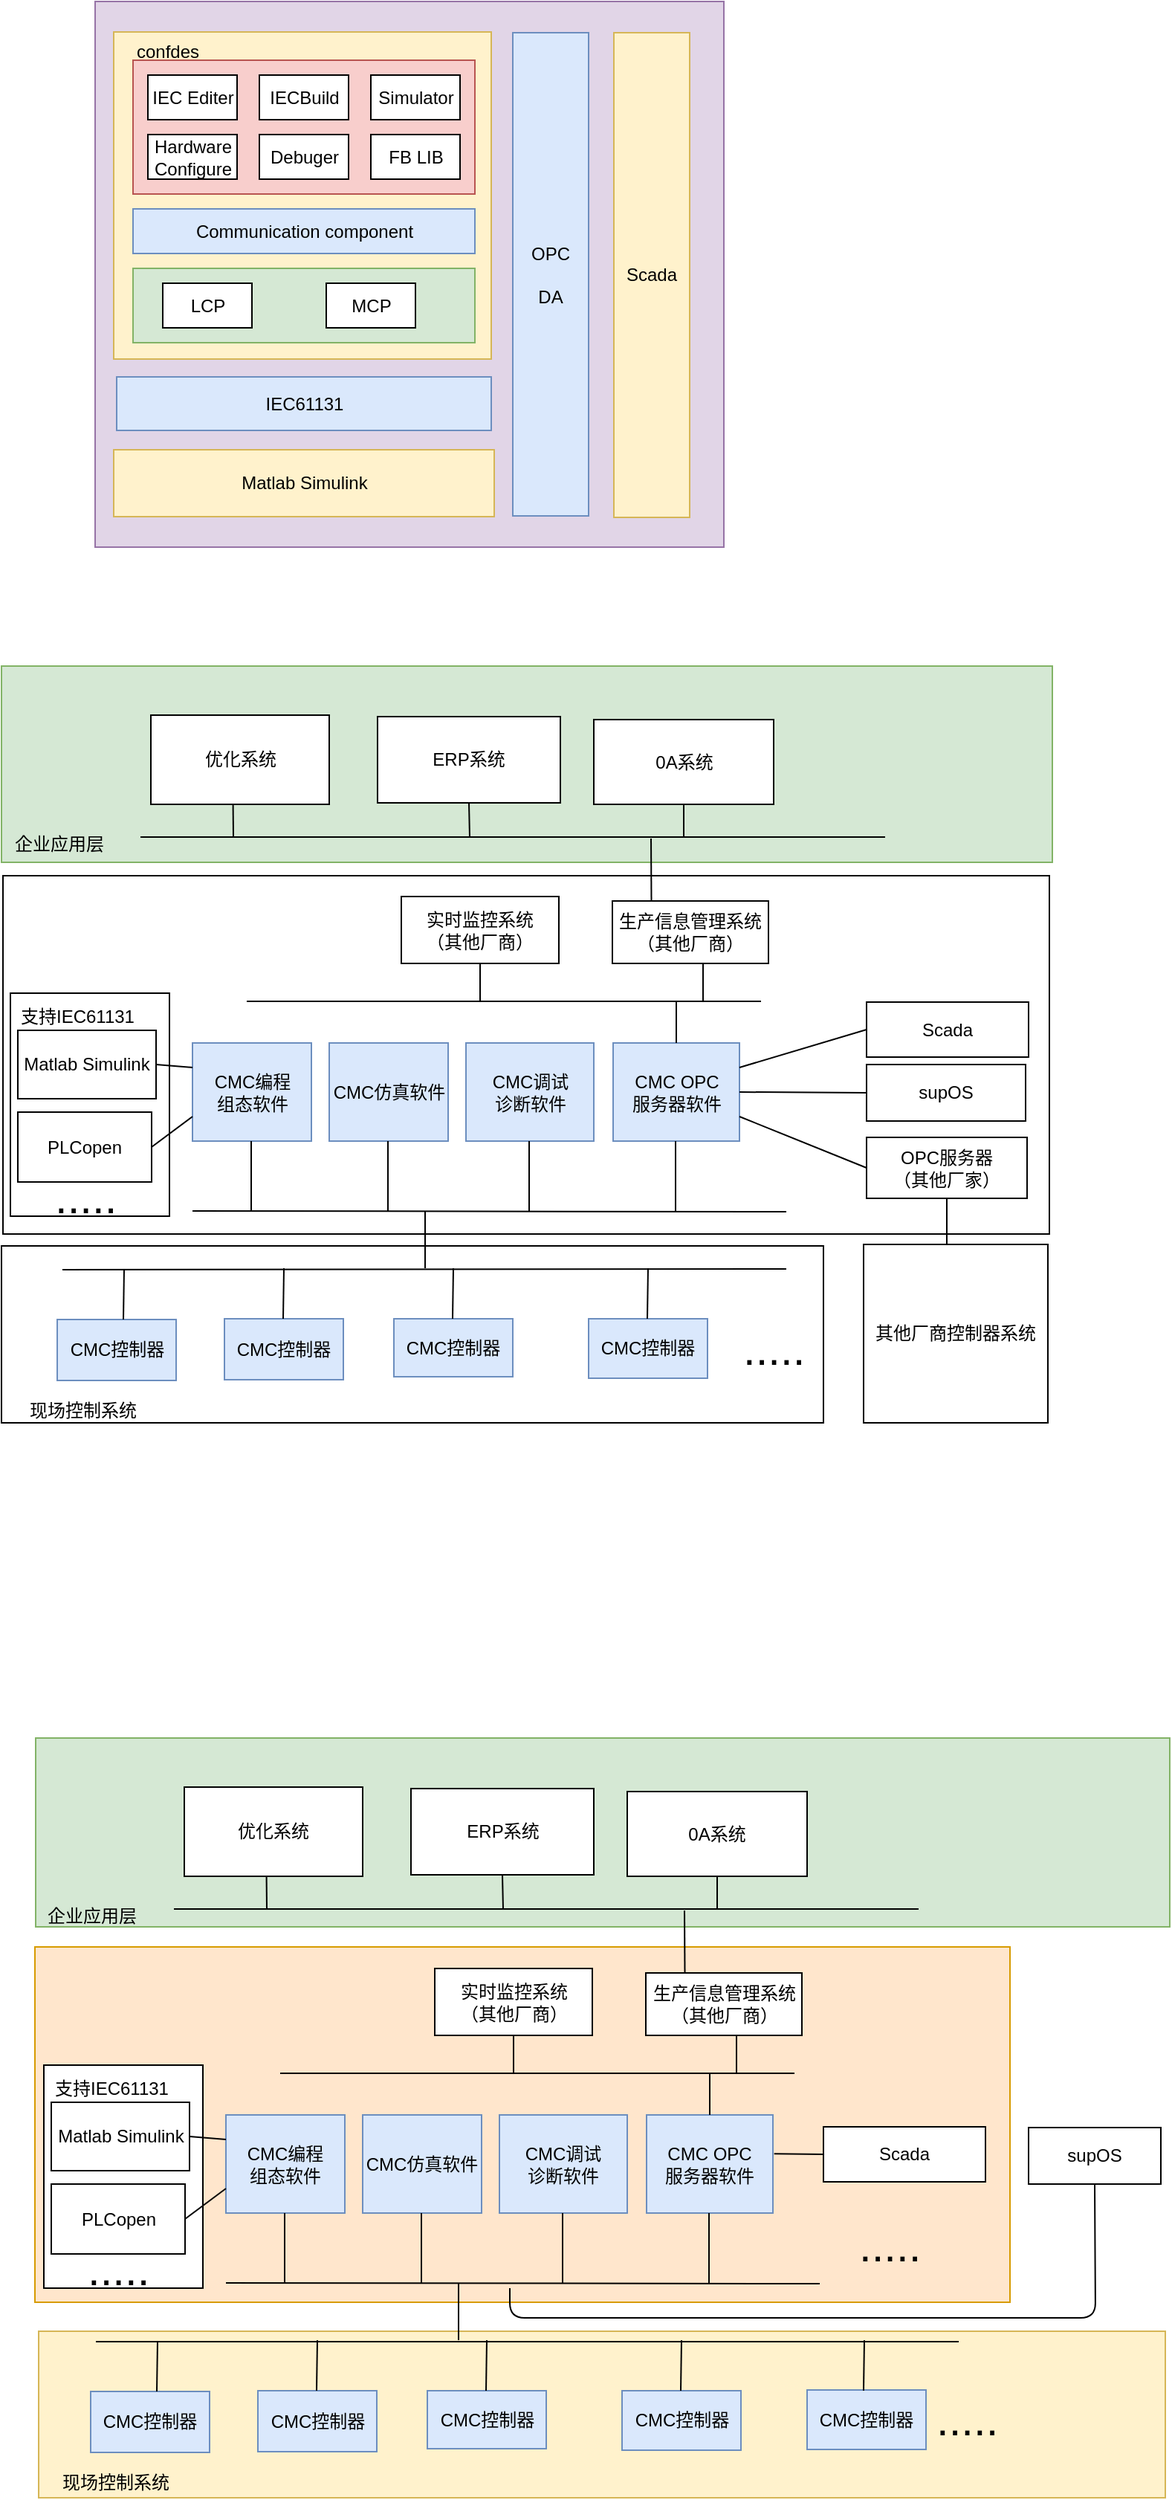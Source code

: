 <mxfile version="12.2.6" type="github" pages="1">
  <diagram id="X2vVQ79vodiJDOU-1dmY" name="Page-1">
    <mxGraphModel dx="1173" dy="629" grid="0" gridSize="10" guides="1" tooltips="1" connect="1" arrows="1" fold="1" page="1" pageScale="1" pageWidth="827" pageHeight="1169" math="0" shadow="0">
      <root>
        <mxCell id="0"/>
        <mxCell id="1" parent="0"/>
        <mxCell id="jsY58lBf7UuHs69GCGZg-60" value="" style="rounded=0;whiteSpace=wrap;html=1;" vertex="1" parent="1">
          <mxGeometry x="39" y="783" width="704" height="241" as="geometry"/>
        </mxCell>
        <mxCell id="jsY58lBf7UuHs69GCGZg-82" value="" style="rounded=0;whiteSpace=wrap;html=1;" vertex="1" parent="1">
          <mxGeometry x="44" y="862" width="107" height="150" as="geometry"/>
        </mxCell>
        <mxCell id="jsY58lBf7UuHs69GCGZg-80" value="" style="rounded=0;whiteSpace=wrap;html=1;fillColor=#d5e8d4;strokeColor=#82b366;" vertex="1" parent="1">
          <mxGeometry x="38" y="642" width="707" height="132" as="geometry"/>
        </mxCell>
        <mxCell id="jsY58lBf7UuHs69GCGZg-41" value="" style="rounded=0;whiteSpace=wrap;html=1;" vertex="1" parent="1">
          <mxGeometry x="38" y="1032" width="553" height="119" as="geometry"/>
        </mxCell>
        <mxCell id="29Fu6ePBGddKuSXw-dip-40" value="" style="rounded=0;whiteSpace=wrap;html=1;fillColor=#e1d5e7;strokeColor=#9673a6;" parent="1" vertex="1">
          <mxGeometry x="101" y="195" width="423" height="367" as="geometry"/>
        </mxCell>
        <mxCell id="29Fu6ePBGddKuSXw-dip-6" value="" style="rounded=0;whiteSpace=wrap;html=1;fillColor=#fff2cc;strokeColor=#d6b656;" parent="1" vertex="1">
          <mxGeometry x="113.5" y="215.5" width="254" height="220" as="geometry"/>
        </mxCell>
        <mxCell id="29Fu6ePBGddKuSXw-dip-10" value="" style="rounded=0;whiteSpace=wrap;html=1;fillColor=#f8cecc;strokeColor=#b85450;" parent="1" vertex="1">
          <mxGeometry x="126.5" y="234.5" width="230" height="90" as="geometry"/>
        </mxCell>
        <mxCell id="29Fu6ePBGddKuSXw-dip-11" value="IEC Editer" style="rounded=0;whiteSpace=wrap;html=1;" parent="1" vertex="1">
          <mxGeometry x="136.5" y="244.5" width="60" height="30" as="geometry"/>
        </mxCell>
        <mxCell id="29Fu6ePBGddKuSXw-dip-12" value="IECBuild" style="rounded=0;whiteSpace=wrap;html=1;" parent="1" vertex="1">
          <mxGeometry x="211.5" y="244.5" width="60" height="30" as="geometry"/>
        </mxCell>
        <mxCell id="29Fu6ePBGddKuSXw-dip-13" value="Debuger" style="rounded=0;whiteSpace=wrap;html=1;" parent="1" vertex="1">
          <mxGeometry x="211.5" y="284.5" width="60" height="30" as="geometry"/>
        </mxCell>
        <mxCell id="29Fu6ePBGddKuSXw-dip-16" value="confdes" style="text;html=1;resizable=0;points=[];autosize=1;align=left;verticalAlign=top;spacingTop=-4;" parent="1" vertex="1">
          <mxGeometry x="126.5" y="218.5" width="60" height="20" as="geometry"/>
        </mxCell>
        <mxCell id="29Fu6ePBGddKuSXw-dip-21" value="Simulator" style="rounded=0;whiteSpace=wrap;html=1;" parent="1" vertex="1">
          <mxGeometry x="286.5" y="244.5" width="60" height="30" as="geometry"/>
        </mxCell>
        <mxCell id="29Fu6ePBGddKuSXw-dip-22" value="&lt;div&gt;Hardware&lt;/div&gt;&lt;div&gt;&lt;span id=&quot;w_520&quot; class=&quot;high-light-bg&quot;&gt;Configure&lt;/span&gt;&lt;/div&gt;" style="rounded=0;whiteSpace=wrap;html=1;" parent="1" vertex="1">
          <mxGeometry x="136.5" y="284.5" width="60" height="30" as="geometry"/>
        </mxCell>
        <mxCell id="29Fu6ePBGddKuSXw-dip-23" value="FB LIB" style="rounded=0;whiteSpace=wrap;html=1;" parent="1" vertex="1">
          <mxGeometry x="286.5" y="284.5" width="60" height="30" as="geometry"/>
        </mxCell>
        <mxCell id="29Fu6ePBGddKuSXw-dip-26" value="Communication component" style="rounded=0;whiteSpace=wrap;html=1;fillColor=#dae8fc;strokeColor=#6c8ebf;" parent="1" vertex="1">
          <mxGeometry x="126.5" y="334.5" width="230" height="30" as="geometry"/>
        </mxCell>
        <mxCell id="29Fu6ePBGddKuSXw-dip-29" value="" style="rounded=0;whiteSpace=wrap;html=1;fillColor=#d5e8d4;strokeColor=#82b366;" parent="1" vertex="1">
          <mxGeometry x="126.5" y="374.5" width="230" height="50" as="geometry"/>
        </mxCell>
        <mxCell id="29Fu6ePBGddKuSXw-dip-31" value="LCP" style="rounded=0;whiteSpace=wrap;html=1;" parent="1" vertex="1">
          <mxGeometry x="146.5" y="384.5" width="60" height="30" as="geometry"/>
        </mxCell>
        <mxCell id="29Fu6ePBGddKuSXw-dip-32" value="MCP" style="rounded=0;whiteSpace=wrap;html=1;" parent="1" vertex="1">
          <mxGeometry x="256.5" y="384.5" width="60" height="30" as="geometry"/>
        </mxCell>
        <mxCell id="29Fu6ePBGddKuSXw-dip-35" value="&lt;div&gt;&lt;font style=&quot;font-size: 12px&quot;&gt;OPC&lt;/font&gt;&lt;/div&gt;&lt;div&gt;&lt;font style=&quot;font-size: 12px&quot;&gt;&lt;br&gt;&lt;/font&gt;&lt;/div&gt;&lt;div&gt;&lt;font style=&quot;font-size: 12px&quot;&gt; DA&lt;/font&gt;&lt;/div&gt;" style="rounded=0;whiteSpace=wrap;html=1;fillColor=#dae8fc;strokeColor=#6c8ebf;" parent="1" vertex="1">
          <mxGeometry x="382" y="216" width="51" height="325" as="geometry"/>
        </mxCell>
        <mxCell id="29Fu6ePBGddKuSXw-dip-36" value="Scada" style="rounded=0;whiteSpace=wrap;html=1;fillColor=#fff2cc;strokeColor=#d6b656;" parent="1" vertex="1">
          <mxGeometry x="450" y="216" width="51" height="326" as="geometry"/>
        </mxCell>
        <mxCell id="29Fu6ePBGddKuSXw-dip-37" value="IEC61131" style="rounded=0;whiteSpace=wrap;html=1;fillColor=#dae8fc;strokeColor=#6c8ebf;" parent="1" vertex="1">
          <mxGeometry x="115.5" y="447.5" width="252" height="36" as="geometry"/>
        </mxCell>
        <mxCell id="29Fu6ePBGddKuSXw-dip-38" value="Matlab Simulink" style="rounded=0;whiteSpace=wrap;html=1;fillColor=#fff2cc;strokeColor=#d6b656;" parent="1" vertex="1">
          <mxGeometry x="113.5" y="496.5" width="256" height="45" as="geometry"/>
        </mxCell>
        <mxCell id="jsY58lBf7UuHs69GCGZg-1" value="&lt;div&gt;CMC编程&lt;/div&gt;&lt;div&gt;组态软件&lt;/div&gt;" style="rounded=0;whiteSpace=wrap;html=1;fillColor=#dae8fc;strokeColor=#6c8ebf;" vertex="1" parent="1">
          <mxGeometry x="166.5" y="895.5" width="80" height="66" as="geometry"/>
        </mxCell>
        <mxCell id="jsY58lBf7UuHs69GCGZg-2" value="CMC仿真软件" style="rounded=0;whiteSpace=wrap;html=1;fillColor=#dae8fc;strokeColor=#6c8ebf;" vertex="1" parent="1">
          <mxGeometry x="258.5" y="895.5" width="80" height="66" as="geometry"/>
        </mxCell>
        <mxCell id="jsY58lBf7UuHs69GCGZg-3" value="&lt;div&gt;CMC OPC&lt;/div&gt;&lt;div&gt;服务器软件&lt;br&gt;&lt;/div&gt;" style="rounded=0;whiteSpace=wrap;html=1;fillColor=#dae8fc;strokeColor=#6c8ebf;" vertex="1" parent="1">
          <mxGeometry x="449.5" y="895.5" width="85" height="66" as="geometry"/>
        </mxCell>
        <mxCell id="jsY58lBf7UuHs69GCGZg-4" value="&lt;div&gt;CMC调试&lt;/div&gt;&lt;div&gt;诊断软件&lt;/div&gt;" style="rounded=0;whiteSpace=wrap;html=1;fillColor=#dae8fc;strokeColor=#6c8ebf;" vertex="1" parent="1">
          <mxGeometry x="350.5" y="895.5" width="86" height="66" as="geometry"/>
        </mxCell>
        <mxCell id="jsY58lBf7UuHs69GCGZg-8" value="" style="endArrow=none;html=1;" edge="1" parent="1">
          <mxGeometry width="50" height="50" relative="1" as="geometry">
            <mxPoint x="203" y="867.5" as="sourcePoint"/>
            <mxPoint x="549" y="867.5" as="targetPoint"/>
          </mxGeometry>
        </mxCell>
        <mxCell id="jsY58lBf7UuHs69GCGZg-9" value="" style="endArrow=none;html=1;exitX=0.5;exitY=0;exitDx=0;exitDy=0;" edge="1" parent="1" source="jsY58lBf7UuHs69GCGZg-3">
          <mxGeometry width="50" height="50" relative="1" as="geometry">
            <mxPoint x="114" y="1032.5" as="sourcePoint"/>
            <mxPoint x="492" y="868" as="targetPoint"/>
          </mxGeometry>
        </mxCell>
        <mxCell id="jsY58lBf7UuHs69GCGZg-11" value="&lt;div&gt;生产信息管理系统&lt;/div&gt;（其他厂商）" style="rounded=0;whiteSpace=wrap;html=1;" vertex="1" parent="1">
          <mxGeometry x="449" y="800" width="105" height="42" as="geometry"/>
        </mxCell>
        <mxCell id="jsY58lBf7UuHs69GCGZg-12" value="&lt;div&gt;实时监控系统&lt;/div&gt;&lt;div&gt;（其他厂商）&lt;br&gt;&lt;/div&gt;" style="rounded=0;whiteSpace=wrap;html=1;" vertex="1" parent="1">
          <mxGeometry x="307" y="797" width="106" height="45" as="geometry"/>
        </mxCell>
        <mxCell id="jsY58lBf7UuHs69GCGZg-13" value="" style="endArrow=none;html=1;entryX=0.5;entryY=1;entryDx=0;entryDy=0;" edge="1" parent="1" target="jsY58lBf7UuHs69GCGZg-12">
          <mxGeometry width="50" height="50" relative="1" as="geometry">
            <mxPoint x="360" y="868" as="sourcePoint"/>
            <mxPoint x="151" y="1021" as="targetPoint"/>
          </mxGeometry>
        </mxCell>
        <mxCell id="jsY58lBf7UuHs69GCGZg-14" value="" style="endArrow=none;html=1;entryX=0.5;entryY=1;entryDx=0;entryDy=0;" edge="1" parent="1">
          <mxGeometry width="50" height="50" relative="1" as="geometry">
            <mxPoint x="510" y="868" as="sourcePoint"/>
            <mxPoint x="510" y="842" as="targetPoint"/>
          </mxGeometry>
        </mxCell>
        <mxCell id="jsY58lBf7UuHs69GCGZg-15" value="Scada" style="rounded=0;whiteSpace=wrap;html=1;" vertex="1" parent="1">
          <mxGeometry x="620" y="868" width="109" height="37" as="geometry"/>
        </mxCell>
        <mxCell id="jsY58lBf7UuHs69GCGZg-17" value="" style="endArrow=none;html=1;" edge="1" parent="1">
          <mxGeometry width="50" height="50" relative="1" as="geometry">
            <mxPoint x="166.5" y="1008.5" as="sourcePoint"/>
            <mxPoint x="566" y="1009" as="targetPoint"/>
          </mxGeometry>
        </mxCell>
        <mxCell id="jsY58lBf7UuHs69GCGZg-18" value="" style="endArrow=none;html=1;exitX=0.5;exitY=0;exitDx=0;exitDy=0;" edge="1" parent="1">
          <mxGeometry width="50" height="50" relative="1" as="geometry">
            <mxPoint x="206" y="1009.0" as="sourcePoint"/>
            <mxPoint x="206" y="961.5" as="targetPoint"/>
          </mxGeometry>
        </mxCell>
        <mxCell id="jsY58lBf7UuHs69GCGZg-19" value="" style="endArrow=none;html=1;exitX=0.5;exitY=0;exitDx=0;exitDy=0;" edge="1" parent="1">
          <mxGeometry width="50" height="50" relative="1" as="geometry">
            <mxPoint x="298" y="1009.0" as="sourcePoint"/>
            <mxPoint x="298" y="961.5" as="targetPoint"/>
          </mxGeometry>
        </mxCell>
        <mxCell id="jsY58lBf7UuHs69GCGZg-20" value="" style="endArrow=none;html=1;exitX=0.5;exitY=0;exitDx=0;exitDy=0;" edge="1" parent="1">
          <mxGeometry width="50" height="50" relative="1" as="geometry">
            <mxPoint x="393" y="1009.0" as="sourcePoint"/>
            <mxPoint x="393" y="961.5" as="targetPoint"/>
          </mxGeometry>
        </mxCell>
        <mxCell id="jsY58lBf7UuHs69GCGZg-21" value="" style="endArrow=none;html=1;exitX=0.5;exitY=0;exitDx=0;exitDy=0;" edge="1" parent="1">
          <mxGeometry width="50" height="50" relative="1" as="geometry">
            <mxPoint x="491.5" y="1009.0" as="sourcePoint"/>
            <mxPoint x="491.5" y="961.5" as="targetPoint"/>
          </mxGeometry>
        </mxCell>
        <mxCell id="jsY58lBf7UuHs69GCGZg-24" value="" style="endArrow=none;html=1;exitX=0;exitY=0.5;exitDx=0;exitDy=0;entryX=1;entryY=0.25;entryDx=0;entryDy=0;" edge="1" parent="1" source="jsY58lBf7UuHs69GCGZg-15" target="jsY58lBf7UuHs69GCGZg-3">
          <mxGeometry width="50" height="50" relative="1" as="geometry">
            <mxPoint x="501.5" y="1019.0" as="sourcePoint"/>
            <mxPoint x="501.5" y="971.5" as="targetPoint"/>
          </mxGeometry>
        </mxCell>
        <mxCell id="jsY58lBf7UuHs69GCGZg-25" value="supOS" style="rounded=0;whiteSpace=wrap;html=1;" vertex="1" parent="1">
          <mxGeometry x="620" y="910" width="107" height="38" as="geometry"/>
        </mxCell>
        <mxCell id="jsY58lBf7UuHs69GCGZg-26" value="" style="endArrow=none;html=1;exitX=0;exitY=0.5;exitDx=0;exitDy=0;entryX=1;entryY=0.5;entryDx=0;entryDy=0;" edge="1" parent="1" source="jsY58lBf7UuHs69GCGZg-25" target="jsY58lBf7UuHs69GCGZg-3">
          <mxGeometry width="50" height="50" relative="1" as="geometry">
            <mxPoint x="601.5" y="896.5" as="sourcePoint"/>
            <mxPoint x="544.5" y="922" as="targetPoint"/>
          </mxGeometry>
        </mxCell>
        <mxCell id="jsY58lBf7UuHs69GCGZg-27" value="CMC控制器" style="rounded=0;whiteSpace=wrap;html=1;fillColor=#dae8fc;strokeColor=#6c8ebf;" vertex="1" parent="1">
          <mxGeometry x="188" y="1081" width="80" height="41" as="geometry"/>
        </mxCell>
        <mxCell id="jsY58lBf7UuHs69GCGZg-28" value="CMC控制器" style="rounded=0;whiteSpace=wrap;html=1;fillColor=#dae8fc;strokeColor=#6c8ebf;" vertex="1" parent="1">
          <mxGeometry x="302" y="1081" width="80" height="39" as="geometry"/>
        </mxCell>
        <mxCell id="jsY58lBf7UuHs69GCGZg-30" value="CMC控制器" style="rounded=0;whiteSpace=wrap;html=1;fillColor=#dae8fc;strokeColor=#6c8ebf;" vertex="1" parent="1">
          <mxGeometry x="433" y="1081" width="80" height="40" as="geometry"/>
        </mxCell>
        <mxCell id="jsY58lBf7UuHs69GCGZg-33" value="" style="endArrow=none;html=1;" edge="1" parent="1">
          <mxGeometry width="50" height="50" relative="1" as="geometry">
            <mxPoint x="79" y="1048" as="sourcePoint"/>
            <mxPoint x="566" y="1047.5" as="targetPoint"/>
          </mxGeometry>
        </mxCell>
        <mxCell id="jsY58lBf7UuHs69GCGZg-34" value="" style="endArrow=none;html=1;exitX=0.5;exitY=0;exitDx=0;exitDy=0;" edge="1" parent="1">
          <mxGeometry width="50" height="50" relative="1" as="geometry">
            <mxPoint x="227.5" y="1081.0" as="sourcePoint"/>
            <mxPoint x="228" y="1047" as="targetPoint"/>
          </mxGeometry>
        </mxCell>
        <mxCell id="jsY58lBf7UuHs69GCGZg-35" value="" style="endArrow=none;html=1;exitX=0.5;exitY=0;exitDx=0;exitDy=0;" edge="1" parent="1">
          <mxGeometry width="50" height="50" relative="1" as="geometry">
            <mxPoint x="341.5" y="1081.0" as="sourcePoint"/>
            <mxPoint x="342" y="1047" as="targetPoint"/>
          </mxGeometry>
        </mxCell>
        <mxCell id="jsY58lBf7UuHs69GCGZg-36" value="" style="endArrow=none;html=1;exitX=0.5;exitY=0;exitDx=0;exitDy=0;" edge="1" parent="1">
          <mxGeometry width="50" height="50" relative="1" as="geometry">
            <mxPoint x="472.5" y="1081.0" as="sourcePoint"/>
            <mxPoint x="473" y="1047" as="targetPoint"/>
          </mxGeometry>
        </mxCell>
        <mxCell id="jsY58lBf7UuHs69GCGZg-38" value="&lt;font style=&quot;font-size: 30px&quot;&gt;.....&lt;/font&gt;" style="text;html=1;resizable=0;points=[];autosize=1;align=left;verticalAlign=top;spacingTop=-4;" vertex="1" parent="1">
          <mxGeometry x="534.5" y="1081" width="52" height="21" as="geometry"/>
        </mxCell>
        <mxCell id="jsY58lBf7UuHs69GCGZg-43" value="现场控制系统" style="text;html=1;resizable=0;points=[];autosize=1;align=left;verticalAlign=top;spacingTop=-4;" vertex="1" parent="1">
          <mxGeometry x="54.5" y="1133" width="82" height="14" as="geometry"/>
        </mxCell>
        <mxCell id="jsY58lBf7UuHs69GCGZg-44" value="" style="endArrow=none;html=1;" edge="1" parent="1">
          <mxGeometry width="50" height="50" relative="1" as="geometry">
            <mxPoint x="323" y="1047" as="sourcePoint"/>
            <mxPoint x="323" y="1009" as="targetPoint"/>
          </mxGeometry>
        </mxCell>
        <mxCell id="jsY58lBf7UuHs69GCGZg-45" value="OPC服务器&lt;br&gt;（其他厂家）" style="rounded=0;whiteSpace=wrap;html=1;" vertex="1" parent="1">
          <mxGeometry x="620" y="959" width="108" height="41" as="geometry"/>
        </mxCell>
        <mxCell id="jsY58lBf7UuHs69GCGZg-46" value="" style="endArrow=none;html=1;exitX=0;exitY=0.5;exitDx=0;exitDy=0;entryX=1;entryY=0.75;entryDx=0;entryDy=0;" edge="1" parent="1" source="jsY58lBf7UuHs69GCGZg-45" target="jsY58lBf7UuHs69GCGZg-3">
          <mxGeometry width="50" height="50" relative="1" as="geometry">
            <mxPoint x="630" y="934" as="sourcePoint"/>
            <mxPoint x="544.5" y="938.5" as="targetPoint"/>
          </mxGeometry>
        </mxCell>
        <mxCell id="jsY58lBf7UuHs69GCGZg-47" value="其他厂商控制器系统" style="rounded=0;whiteSpace=wrap;html=1;" vertex="1" parent="1">
          <mxGeometry x="618" y="1031" width="124" height="120" as="geometry"/>
        </mxCell>
        <mxCell id="jsY58lBf7UuHs69GCGZg-48" value="" style="endArrow=none;html=1;entryX=0.5;entryY=1;entryDx=0;entryDy=0;" edge="1" parent="1" target="jsY58lBf7UuHs69GCGZg-45">
          <mxGeometry width="50" height="50" relative="1" as="geometry">
            <mxPoint x="674" y="1031" as="sourcePoint"/>
            <mxPoint x="151" y="1176" as="targetPoint"/>
          </mxGeometry>
        </mxCell>
        <mxCell id="jsY58lBf7UuHs69GCGZg-50" value="Matlab Simulink" style="rounded=0;whiteSpace=wrap;html=1;" vertex="1" parent="1">
          <mxGeometry x="49" y="887" width="93" height="46" as="geometry"/>
        </mxCell>
        <mxCell id="jsY58lBf7UuHs69GCGZg-53" value="PLCopen" style="rounded=0;whiteSpace=wrap;html=1;" vertex="1" parent="1">
          <mxGeometry x="49" y="942" width="90" height="47" as="geometry"/>
        </mxCell>
        <mxCell id="jsY58lBf7UuHs69GCGZg-55" value="CMC控制器" style="rounded=0;whiteSpace=wrap;html=1;fillColor=#dae8fc;strokeColor=#6c8ebf;" vertex="1" parent="1">
          <mxGeometry x="75.5" y="1081.5" width="80" height="41" as="geometry"/>
        </mxCell>
        <mxCell id="jsY58lBf7UuHs69GCGZg-56" value="" style="endArrow=none;html=1;exitX=0.5;exitY=0;exitDx=0;exitDy=0;" edge="1" parent="1">
          <mxGeometry width="50" height="50" relative="1" as="geometry">
            <mxPoint x="120" y="1081.5" as="sourcePoint"/>
            <mxPoint x="120.5" y="1047.5" as="targetPoint"/>
          </mxGeometry>
        </mxCell>
        <mxCell id="jsY58lBf7UuHs69GCGZg-57" value="" style="endArrow=none;html=1;entryX=0;entryY=0.25;entryDx=0;entryDy=0;exitX=1;exitY=0.5;exitDx=0;exitDy=0;" edge="1" parent="1" source="jsY58lBf7UuHs69GCGZg-50" target="jsY58lBf7UuHs69GCGZg-1">
          <mxGeometry width="50" height="50" relative="1" as="geometry">
            <mxPoint x="34" y="1222" as="sourcePoint"/>
            <mxPoint x="84" y="1172" as="targetPoint"/>
          </mxGeometry>
        </mxCell>
        <mxCell id="jsY58lBf7UuHs69GCGZg-58" value="" style="endArrow=none;html=1;entryX=0;entryY=0.75;entryDx=0;entryDy=0;exitX=1;exitY=0.5;exitDx=0;exitDy=0;" edge="1" parent="1" source="jsY58lBf7UuHs69GCGZg-53" target="jsY58lBf7UuHs69GCGZg-1">
          <mxGeometry width="50" height="50" relative="1" as="geometry">
            <mxPoint x="137" y="920" as="sourcePoint"/>
            <mxPoint x="176.5" y="922" as="targetPoint"/>
          </mxGeometry>
        </mxCell>
        <mxCell id="jsY58lBf7UuHs69GCGZg-59" value="&lt;font style=&quot;font-size: 30px&quot;&gt;.....&lt;/font&gt;" style="text;html=1;resizable=0;points=[];autosize=1;align=left;verticalAlign=top;spacingTop=-4;" vertex="1" parent="1">
          <mxGeometry x="71.5" y="978.5" width="52" height="21" as="geometry"/>
        </mxCell>
        <mxCell id="jsY58lBf7UuHs69GCGZg-64" value="0A系统" style="rounded=0;whiteSpace=wrap;html=1;" vertex="1" parent="1">
          <mxGeometry x="436.5" y="678" width="121" height="57" as="geometry"/>
        </mxCell>
        <mxCell id="jsY58lBf7UuHs69GCGZg-65" value="ERP系统" style="rounded=0;whiteSpace=wrap;html=1;" vertex="1" parent="1">
          <mxGeometry x="291" y="676" width="123" height="58" as="geometry"/>
        </mxCell>
        <mxCell id="jsY58lBf7UuHs69GCGZg-66" value="优化系统" style="rounded=0;whiteSpace=wrap;html=1;" vertex="1" parent="1">
          <mxGeometry x="138.5" y="675" width="120" height="60" as="geometry"/>
        </mxCell>
        <mxCell id="jsY58lBf7UuHs69GCGZg-73" value="" style="endArrow=none;html=1;entryX=0.5;entryY=1;entryDx=0;entryDy=0;" edge="1" parent="1" target="jsY58lBf7UuHs69GCGZg-65">
          <mxGeometry width="50" height="50" relative="1" as="geometry">
            <mxPoint x="353" y="757" as="sourcePoint"/>
            <mxPoint x="218.5" y="754" as="targetPoint"/>
          </mxGeometry>
        </mxCell>
        <mxCell id="jsY58lBf7UuHs69GCGZg-74" value="" style="endArrow=none;html=1;" edge="1" parent="1">
          <mxGeometry width="50" height="50" relative="1" as="geometry">
            <mxPoint x="131.5" y="757" as="sourcePoint"/>
            <mxPoint x="632.5" y="757" as="targetPoint"/>
          </mxGeometry>
        </mxCell>
        <mxCell id="jsY58lBf7UuHs69GCGZg-75" value="" style="endArrow=none;html=1;" edge="1" parent="1" target="jsY58lBf7UuHs69GCGZg-64">
          <mxGeometry width="50" height="50" relative="1" as="geometry">
            <mxPoint x="497" y="757" as="sourcePoint"/>
            <mxPoint x="92" y="1172" as="targetPoint"/>
          </mxGeometry>
        </mxCell>
        <mxCell id="jsY58lBf7UuHs69GCGZg-77" value="" style="endArrow=none;html=1;" edge="1" parent="1">
          <mxGeometry width="50" height="50" relative="1" as="geometry">
            <mxPoint x="194" y="757" as="sourcePoint"/>
            <mxPoint x="193.788" y="735" as="targetPoint"/>
          </mxGeometry>
        </mxCell>
        <mxCell id="jsY58lBf7UuHs69GCGZg-79" value="" style="endArrow=none;html=1;entryX=0.25;entryY=0;entryDx=0;entryDy=0;" edge="1" parent="1" target="jsY58lBf7UuHs69GCGZg-11">
          <mxGeometry width="50" height="50" relative="1" as="geometry">
            <mxPoint x="475" y="758" as="sourcePoint"/>
            <mxPoint x="520" y="852" as="targetPoint"/>
          </mxGeometry>
        </mxCell>
        <mxCell id="jsY58lBf7UuHs69GCGZg-81" value="企业应用层" style="text;html=1;resizable=0;points=[];autosize=1;align=left;verticalAlign=top;spacingTop=-4;" vertex="1" parent="1">
          <mxGeometry x="44.5" y="752" width="70" height="14" as="geometry"/>
        </mxCell>
        <mxCell id="jsY58lBf7UuHs69GCGZg-83" value="支持IEC61131" style="text;html=1;resizable=0;points=[];autosize=1;align=left;verticalAlign=top;spacingTop=-4;" vertex="1" parent="1">
          <mxGeometry x="49" y="868" width="88" height="14" as="geometry"/>
        </mxCell>
        <mxCell id="jsY58lBf7UuHs69GCGZg-84" value="" style="rounded=0;whiteSpace=wrap;html=1;fillColor=#ffe6cc;strokeColor=#d79b00;" vertex="1" parent="1">
          <mxGeometry x="60.5" y="1503.5" width="656" height="239" as="geometry"/>
        </mxCell>
        <mxCell id="jsY58lBf7UuHs69GCGZg-85" value="" style="rounded=0;whiteSpace=wrap;html=1;" vertex="1" parent="1">
          <mxGeometry x="66.5" y="1583" width="107" height="150" as="geometry"/>
        </mxCell>
        <mxCell id="jsY58lBf7UuHs69GCGZg-86" value="" style="rounded=0;whiteSpace=wrap;html=1;fillColor=#d5e8d4;strokeColor=#82b366;" vertex="1" parent="1">
          <mxGeometry x="61" y="1363" width="763" height="127" as="geometry"/>
        </mxCell>
        <mxCell id="jsY58lBf7UuHs69GCGZg-87" value="" style="rounded=0;whiteSpace=wrap;html=1;fillColor=#fff2cc;strokeColor=#d6b656;" vertex="1" parent="1">
          <mxGeometry x="63" y="1762" width="758" height="112" as="geometry"/>
        </mxCell>
        <mxCell id="jsY58lBf7UuHs69GCGZg-88" value="&lt;div&gt;CMC编程&lt;/div&gt;&lt;div&gt;组态软件&lt;/div&gt;" style="rounded=0;whiteSpace=wrap;html=1;fillColor=#dae8fc;strokeColor=#6c8ebf;" vertex="1" parent="1">
          <mxGeometry x="189" y="1616.5" width="80" height="66" as="geometry"/>
        </mxCell>
        <mxCell id="jsY58lBf7UuHs69GCGZg-89" value="CMC仿真软件" style="rounded=0;whiteSpace=wrap;html=1;fillColor=#dae8fc;strokeColor=#6c8ebf;" vertex="1" parent="1">
          <mxGeometry x="281" y="1616.5" width="80" height="66" as="geometry"/>
        </mxCell>
        <mxCell id="jsY58lBf7UuHs69GCGZg-90" value="&lt;div&gt;CMC OPC&lt;/div&gt;&lt;div&gt;服务器软件&lt;br&gt;&lt;/div&gt;" style="rounded=0;whiteSpace=wrap;html=1;fillColor=#dae8fc;strokeColor=#6c8ebf;" vertex="1" parent="1">
          <mxGeometry x="472" y="1616.5" width="85" height="66" as="geometry"/>
        </mxCell>
        <mxCell id="jsY58lBf7UuHs69GCGZg-91" value="&lt;div&gt;CMC调试&lt;/div&gt;&lt;div&gt;诊断软件&lt;/div&gt;" style="rounded=0;whiteSpace=wrap;html=1;fillColor=#dae8fc;strokeColor=#6c8ebf;" vertex="1" parent="1">
          <mxGeometry x="373" y="1616.5" width="86" height="66" as="geometry"/>
        </mxCell>
        <mxCell id="jsY58lBf7UuHs69GCGZg-92" value="" style="endArrow=none;html=1;" edge="1" parent="1">
          <mxGeometry width="50" height="50" relative="1" as="geometry">
            <mxPoint x="225.5" y="1588.5" as="sourcePoint"/>
            <mxPoint x="571.5" y="1588.5" as="targetPoint"/>
          </mxGeometry>
        </mxCell>
        <mxCell id="jsY58lBf7UuHs69GCGZg-93" value="" style="endArrow=none;html=1;exitX=0.5;exitY=0;exitDx=0;exitDy=0;" edge="1" parent="1" source="jsY58lBf7UuHs69GCGZg-90">
          <mxGeometry width="50" height="50" relative="1" as="geometry">
            <mxPoint x="136.5" y="1753.5" as="sourcePoint"/>
            <mxPoint x="514.5" y="1589" as="targetPoint"/>
          </mxGeometry>
        </mxCell>
        <mxCell id="jsY58lBf7UuHs69GCGZg-94" value="&lt;div&gt;生产信息管理系统&lt;/div&gt;（其他厂商）" style="rounded=0;whiteSpace=wrap;html=1;" vertex="1" parent="1">
          <mxGeometry x="471.5" y="1521" width="105" height="42" as="geometry"/>
        </mxCell>
        <mxCell id="jsY58lBf7UuHs69GCGZg-95" value="&lt;div&gt;实时监控系统&lt;/div&gt;&lt;div&gt;（其他厂商）&lt;br&gt;&lt;/div&gt;" style="rounded=0;whiteSpace=wrap;html=1;" vertex="1" parent="1">
          <mxGeometry x="329.5" y="1518" width="106" height="45" as="geometry"/>
        </mxCell>
        <mxCell id="jsY58lBf7UuHs69GCGZg-96" value="" style="endArrow=none;html=1;entryX=0.5;entryY=1;entryDx=0;entryDy=0;" edge="1" parent="1" target="jsY58lBf7UuHs69GCGZg-95">
          <mxGeometry width="50" height="50" relative="1" as="geometry">
            <mxPoint x="382.5" y="1589" as="sourcePoint"/>
            <mxPoint x="173.5" y="1742" as="targetPoint"/>
          </mxGeometry>
        </mxCell>
        <mxCell id="jsY58lBf7UuHs69GCGZg-97" value="" style="endArrow=none;html=1;entryX=0.5;entryY=1;entryDx=0;entryDy=0;" edge="1" parent="1">
          <mxGeometry width="50" height="50" relative="1" as="geometry">
            <mxPoint x="532.5" y="1589" as="sourcePoint"/>
            <mxPoint x="532.5" y="1563" as="targetPoint"/>
          </mxGeometry>
        </mxCell>
        <mxCell id="jsY58lBf7UuHs69GCGZg-98" value="Scada" style="rounded=0;whiteSpace=wrap;html=1;" vertex="1" parent="1">
          <mxGeometry x="591" y="1624.5" width="109" height="37" as="geometry"/>
        </mxCell>
        <mxCell id="jsY58lBf7UuHs69GCGZg-99" value="" style="endArrow=none;html=1;" edge="1" parent="1">
          <mxGeometry width="50" height="50" relative="1" as="geometry">
            <mxPoint x="189" y="1729.5" as="sourcePoint"/>
            <mxPoint x="588.5" y="1730" as="targetPoint"/>
          </mxGeometry>
        </mxCell>
        <mxCell id="jsY58lBf7UuHs69GCGZg-100" value="" style="endArrow=none;html=1;exitX=0.5;exitY=0;exitDx=0;exitDy=0;" edge="1" parent="1">
          <mxGeometry width="50" height="50" relative="1" as="geometry">
            <mxPoint x="228.5" y="1730.0" as="sourcePoint"/>
            <mxPoint x="228.5" y="1682.5" as="targetPoint"/>
          </mxGeometry>
        </mxCell>
        <mxCell id="jsY58lBf7UuHs69GCGZg-101" value="" style="endArrow=none;html=1;exitX=0.5;exitY=0;exitDx=0;exitDy=0;" edge="1" parent="1">
          <mxGeometry width="50" height="50" relative="1" as="geometry">
            <mxPoint x="320.5" y="1730.0" as="sourcePoint"/>
            <mxPoint x="320.5" y="1682.5" as="targetPoint"/>
          </mxGeometry>
        </mxCell>
        <mxCell id="jsY58lBf7UuHs69GCGZg-102" value="" style="endArrow=none;html=1;exitX=0.5;exitY=0;exitDx=0;exitDy=0;" edge="1" parent="1">
          <mxGeometry width="50" height="50" relative="1" as="geometry">
            <mxPoint x="415.5" y="1730.0" as="sourcePoint"/>
            <mxPoint x="415.5" y="1682.5" as="targetPoint"/>
          </mxGeometry>
        </mxCell>
        <mxCell id="jsY58lBf7UuHs69GCGZg-103" value="" style="endArrow=none;html=1;exitX=0.5;exitY=0;exitDx=0;exitDy=0;" edge="1" parent="1">
          <mxGeometry width="50" height="50" relative="1" as="geometry">
            <mxPoint x="514" y="1730.0" as="sourcePoint"/>
            <mxPoint x="514" y="1682.5" as="targetPoint"/>
          </mxGeometry>
        </mxCell>
        <mxCell id="jsY58lBf7UuHs69GCGZg-104" value="" style="endArrow=none;html=1;exitX=0;exitY=0.5;exitDx=0;exitDy=0;entryX=1.01;entryY=0.396;entryDx=0;entryDy=0;entryPerimeter=0;" edge="1" parent="1" source="jsY58lBf7UuHs69GCGZg-98" target="jsY58lBf7UuHs69GCGZg-90">
          <mxGeometry width="50" height="50" relative="1" as="geometry">
            <mxPoint x="524" y="1740.0" as="sourcePoint"/>
            <mxPoint x="524" y="1692.5" as="targetPoint"/>
          </mxGeometry>
        </mxCell>
        <mxCell id="jsY58lBf7UuHs69GCGZg-105" value="supOS" style="rounded=0;whiteSpace=wrap;html=1;" vertex="1" parent="1">
          <mxGeometry x="729" y="1625" width="89" height="38" as="geometry"/>
        </mxCell>
        <mxCell id="jsY58lBf7UuHs69GCGZg-107" value="CMC控制器" style="rounded=0;whiteSpace=wrap;html=1;fillColor=#dae8fc;strokeColor=#6c8ebf;" vertex="1" parent="1">
          <mxGeometry x="210.5" y="1802" width="80" height="41" as="geometry"/>
        </mxCell>
        <mxCell id="jsY58lBf7UuHs69GCGZg-108" value="CMC控制器" style="rounded=0;whiteSpace=wrap;html=1;fillColor=#dae8fc;strokeColor=#6c8ebf;" vertex="1" parent="1">
          <mxGeometry x="324.5" y="1802" width="80" height="39" as="geometry"/>
        </mxCell>
        <mxCell id="jsY58lBf7UuHs69GCGZg-109" value="CMC控制器" style="rounded=0;whiteSpace=wrap;html=1;fillColor=#dae8fc;strokeColor=#6c8ebf;" vertex="1" parent="1">
          <mxGeometry x="455.5" y="1802" width="80" height="40" as="geometry"/>
        </mxCell>
        <mxCell id="jsY58lBf7UuHs69GCGZg-110" value="" style="endArrow=none;html=1;" edge="1" parent="1">
          <mxGeometry width="50" height="50" relative="1" as="geometry">
            <mxPoint x="101.5" y="1769" as="sourcePoint"/>
            <mxPoint x="682" y="1769" as="targetPoint"/>
          </mxGeometry>
        </mxCell>
        <mxCell id="jsY58lBf7UuHs69GCGZg-111" value="" style="endArrow=none;html=1;exitX=0.5;exitY=0;exitDx=0;exitDy=0;" edge="1" parent="1">
          <mxGeometry width="50" height="50" relative="1" as="geometry">
            <mxPoint x="250" y="1802.0" as="sourcePoint"/>
            <mxPoint x="250.5" y="1768" as="targetPoint"/>
          </mxGeometry>
        </mxCell>
        <mxCell id="jsY58lBf7UuHs69GCGZg-112" value="" style="endArrow=none;html=1;exitX=0.5;exitY=0;exitDx=0;exitDy=0;" edge="1" parent="1">
          <mxGeometry width="50" height="50" relative="1" as="geometry">
            <mxPoint x="364" y="1802.0" as="sourcePoint"/>
            <mxPoint x="364.5" y="1768" as="targetPoint"/>
          </mxGeometry>
        </mxCell>
        <mxCell id="jsY58lBf7UuHs69GCGZg-113" value="" style="endArrow=none;html=1;exitX=0.5;exitY=0;exitDx=0;exitDy=0;" edge="1" parent="1">
          <mxGeometry width="50" height="50" relative="1" as="geometry">
            <mxPoint x="495" y="1802.0" as="sourcePoint"/>
            <mxPoint x="495.5" y="1768" as="targetPoint"/>
          </mxGeometry>
        </mxCell>
        <mxCell id="jsY58lBf7UuHs69GCGZg-114" value="&lt;font style=&quot;font-size: 30px&quot;&gt;.....&lt;/font&gt;" style="text;html=1;resizable=0;points=[];autosize=1;align=left;verticalAlign=top;spacingTop=-4;" vertex="1" parent="1">
          <mxGeometry x="664.5" y="1800.5" width="52" height="21" as="geometry"/>
        </mxCell>
        <mxCell id="jsY58lBf7UuHs69GCGZg-115" value="现场控制系统" style="text;html=1;resizable=0;points=[];autosize=1;align=left;verticalAlign=top;spacingTop=-4;" vertex="1" parent="1">
          <mxGeometry x="77" y="1854" width="82" height="14" as="geometry"/>
        </mxCell>
        <mxCell id="jsY58lBf7UuHs69GCGZg-116" value="" style="endArrow=none;html=1;" edge="1" parent="1">
          <mxGeometry width="50" height="50" relative="1" as="geometry">
            <mxPoint x="345.5" y="1768" as="sourcePoint"/>
            <mxPoint x="345.5" y="1730" as="targetPoint"/>
          </mxGeometry>
        </mxCell>
        <mxCell id="jsY58lBf7UuHs69GCGZg-121" value="Matlab Simulink" style="rounded=0;whiteSpace=wrap;html=1;" vertex="1" parent="1">
          <mxGeometry x="71.5" y="1608" width="93" height="46" as="geometry"/>
        </mxCell>
        <mxCell id="jsY58lBf7UuHs69GCGZg-122" value="PLCopen" style="rounded=0;whiteSpace=wrap;html=1;" vertex="1" parent="1">
          <mxGeometry x="71.5" y="1663" width="90" height="47" as="geometry"/>
        </mxCell>
        <mxCell id="jsY58lBf7UuHs69GCGZg-123" value="CMC控制器" style="rounded=0;whiteSpace=wrap;html=1;fillColor=#dae8fc;strokeColor=#6c8ebf;" vertex="1" parent="1">
          <mxGeometry x="98" y="1802.5" width="80" height="41" as="geometry"/>
        </mxCell>
        <mxCell id="jsY58lBf7UuHs69GCGZg-124" value="" style="endArrow=none;html=1;exitX=0.5;exitY=0;exitDx=0;exitDy=0;" edge="1" parent="1">
          <mxGeometry width="50" height="50" relative="1" as="geometry">
            <mxPoint x="142.5" y="1802.5" as="sourcePoint"/>
            <mxPoint x="143" y="1768.5" as="targetPoint"/>
          </mxGeometry>
        </mxCell>
        <mxCell id="jsY58lBf7UuHs69GCGZg-125" value="" style="endArrow=none;html=1;entryX=0;entryY=0.25;entryDx=0;entryDy=0;exitX=1;exitY=0.5;exitDx=0;exitDy=0;" edge="1" parent="1" source="jsY58lBf7UuHs69GCGZg-121" target="jsY58lBf7UuHs69GCGZg-88">
          <mxGeometry width="50" height="50" relative="1" as="geometry">
            <mxPoint x="56.5" y="1943" as="sourcePoint"/>
            <mxPoint x="106.5" y="1893" as="targetPoint"/>
          </mxGeometry>
        </mxCell>
        <mxCell id="jsY58lBf7UuHs69GCGZg-126" value="" style="endArrow=none;html=1;entryX=0;entryY=0.75;entryDx=0;entryDy=0;exitX=1;exitY=0.5;exitDx=0;exitDy=0;" edge="1" parent="1" source="jsY58lBf7UuHs69GCGZg-122" target="jsY58lBf7UuHs69GCGZg-88">
          <mxGeometry width="50" height="50" relative="1" as="geometry">
            <mxPoint x="159.5" y="1641" as="sourcePoint"/>
            <mxPoint x="199" y="1643" as="targetPoint"/>
          </mxGeometry>
        </mxCell>
        <mxCell id="jsY58lBf7UuHs69GCGZg-127" value="&lt;font style=&quot;font-size: 30px&quot;&gt;.....&lt;/font&gt;" style="text;html=1;resizable=0;points=[];autosize=1;align=left;verticalAlign=top;spacingTop=-4;" vertex="1" parent="1">
          <mxGeometry x="94" y="1699.5" width="52" height="21" as="geometry"/>
        </mxCell>
        <mxCell id="jsY58lBf7UuHs69GCGZg-128" value="0A系统" style="rounded=0;whiteSpace=wrap;html=1;" vertex="1" parent="1">
          <mxGeometry x="459" y="1399" width="121" height="57" as="geometry"/>
        </mxCell>
        <mxCell id="jsY58lBf7UuHs69GCGZg-129" value="ERP系统" style="rounded=0;whiteSpace=wrap;html=1;" vertex="1" parent="1">
          <mxGeometry x="313.5" y="1397" width="123" height="58" as="geometry"/>
        </mxCell>
        <mxCell id="jsY58lBf7UuHs69GCGZg-130" value="优化系统" style="rounded=0;whiteSpace=wrap;html=1;" vertex="1" parent="1">
          <mxGeometry x="161" y="1396" width="120" height="60" as="geometry"/>
        </mxCell>
        <mxCell id="jsY58lBf7UuHs69GCGZg-131" value="" style="endArrow=none;html=1;entryX=0.5;entryY=1;entryDx=0;entryDy=0;" edge="1" parent="1" target="jsY58lBf7UuHs69GCGZg-129">
          <mxGeometry width="50" height="50" relative="1" as="geometry">
            <mxPoint x="375.5" y="1478" as="sourcePoint"/>
            <mxPoint x="241" y="1475" as="targetPoint"/>
          </mxGeometry>
        </mxCell>
        <mxCell id="jsY58lBf7UuHs69GCGZg-132" value="" style="endArrow=none;html=1;" edge="1" parent="1">
          <mxGeometry width="50" height="50" relative="1" as="geometry">
            <mxPoint x="154" y="1478" as="sourcePoint"/>
            <mxPoint x="655" y="1478" as="targetPoint"/>
          </mxGeometry>
        </mxCell>
        <mxCell id="jsY58lBf7UuHs69GCGZg-133" value="" style="endArrow=none;html=1;" edge="1" parent="1" target="jsY58lBf7UuHs69GCGZg-128">
          <mxGeometry width="50" height="50" relative="1" as="geometry">
            <mxPoint x="519.5" y="1478" as="sourcePoint"/>
            <mxPoint x="114.5" y="1893" as="targetPoint"/>
          </mxGeometry>
        </mxCell>
        <mxCell id="jsY58lBf7UuHs69GCGZg-134" value="" style="endArrow=none;html=1;" edge="1" parent="1">
          <mxGeometry width="50" height="50" relative="1" as="geometry">
            <mxPoint x="216.5" y="1478" as="sourcePoint"/>
            <mxPoint x="216.288" y="1456" as="targetPoint"/>
          </mxGeometry>
        </mxCell>
        <mxCell id="jsY58lBf7UuHs69GCGZg-135" value="" style="endArrow=none;html=1;entryX=0.25;entryY=0;entryDx=0;entryDy=0;" edge="1" parent="1" target="jsY58lBf7UuHs69GCGZg-94">
          <mxGeometry width="50" height="50" relative="1" as="geometry">
            <mxPoint x="497.5" y="1479" as="sourcePoint"/>
            <mxPoint x="542.5" y="1573" as="targetPoint"/>
          </mxGeometry>
        </mxCell>
        <mxCell id="jsY58lBf7UuHs69GCGZg-136" value="企业应用层" style="text;html=1;resizable=0;points=[];autosize=1;align=left;verticalAlign=top;spacingTop=-4;" vertex="1" parent="1">
          <mxGeometry x="67" y="1473" width="70" height="14" as="geometry"/>
        </mxCell>
        <mxCell id="jsY58lBf7UuHs69GCGZg-137" value="支持IEC61131" style="text;html=1;resizable=0;points=[];autosize=1;align=left;verticalAlign=top;spacingTop=-4;" vertex="1" parent="1">
          <mxGeometry x="71.5" y="1589" width="88" height="14" as="geometry"/>
        </mxCell>
        <mxCell id="jsY58lBf7UuHs69GCGZg-138" value="&lt;font style=&quot;font-size: 30px&quot;&gt;.....&lt;/font&gt;" style="text;html=1;resizable=0;points=[];autosize=1;align=left;verticalAlign=top;spacingTop=-4;" vertex="1" parent="1">
          <mxGeometry x="613" y="1683.5" width="52" height="21" as="geometry"/>
        </mxCell>
        <mxCell id="jsY58lBf7UuHs69GCGZg-139" value="CMC控制器" style="rounded=0;whiteSpace=wrap;html=1;fillColor=#dae8fc;strokeColor=#6c8ebf;" vertex="1" parent="1">
          <mxGeometry x="580" y="1801.5" width="80" height="40" as="geometry"/>
        </mxCell>
        <mxCell id="jsY58lBf7UuHs69GCGZg-141" value="" style="endArrow=none;html=1;exitX=0.5;exitY=0;exitDx=0;exitDy=0;" edge="1" parent="1">
          <mxGeometry width="50" height="50" relative="1" as="geometry">
            <mxPoint x="618" y="1802" as="sourcePoint"/>
            <mxPoint x="618.5" y="1768" as="targetPoint"/>
          </mxGeometry>
        </mxCell>
        <mxCell id="jsY58lBf7UuHs69GCGZg-144" value="" style="endArrow=none;html=1;entryX=0.5;entryY=1;entryDx=0;entryDy=0;" edge="1" parent="1" target="jsY58lBf7UuHs69GCGZg-105">
          <mxGeometry width="50" height="50" relative="1" as="geometry">
            <mxPoint x="380" y="1733" as="sourcePoint"/>
            <mxPoint x="88" y="1895" as="targetPoint"/>
            <Array as="points">
              <mxPoint x="380" y="1753"/>
              <mxPoint x="774" y="1753"/>
            </Array>
          </mxGeometry>
        </mxCell>
      </root>
    </mxGraphModel>
  </diagram>
</mxfile>
